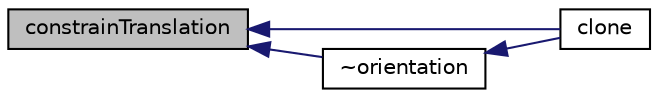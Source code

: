 digraph "constrainTranslation"
{
  bgcolor="transparent";
  edge [fontname="Helvetica",fontsize="10",labelfontname="Helvetica",labelfontsize="10"];
  node [fontname="Helvetica",fontsize="10",shape=record];
  rankdir="LR";
  Node44 [label="constrainTranslation",height=0.2,width=0.4,color="black", fillcolor="grey75", style="filled", fontcolor="black"];
  Node44 -> Node45 [dir="back",color="midnightblue",fontsize="10",style="solid",fontname="Helvetica"];
  Node45 [label="clone",height=0.2,width=0.4,color="black",URL="$a30761.html#a1ba6f72dda3e0a59b115784933135bd2",tooltip="Construct and return a clone. "];
  Node44 -> Node46 [dir="back",color="midnightblue",fontsize="10",style="solid",fontname="Helvetica"];
  Node46 [label="~orientation",height=0.2,width=0.4,color="black",URL="$a30761.html#a425041872116946bcd91a4722558dc9d",tooltip="Destructor. "];
  Node46 -> Node45 [dir="back",color="midnightblue",fontsize="10",style="solid",fontname="Helvetica"];
}
